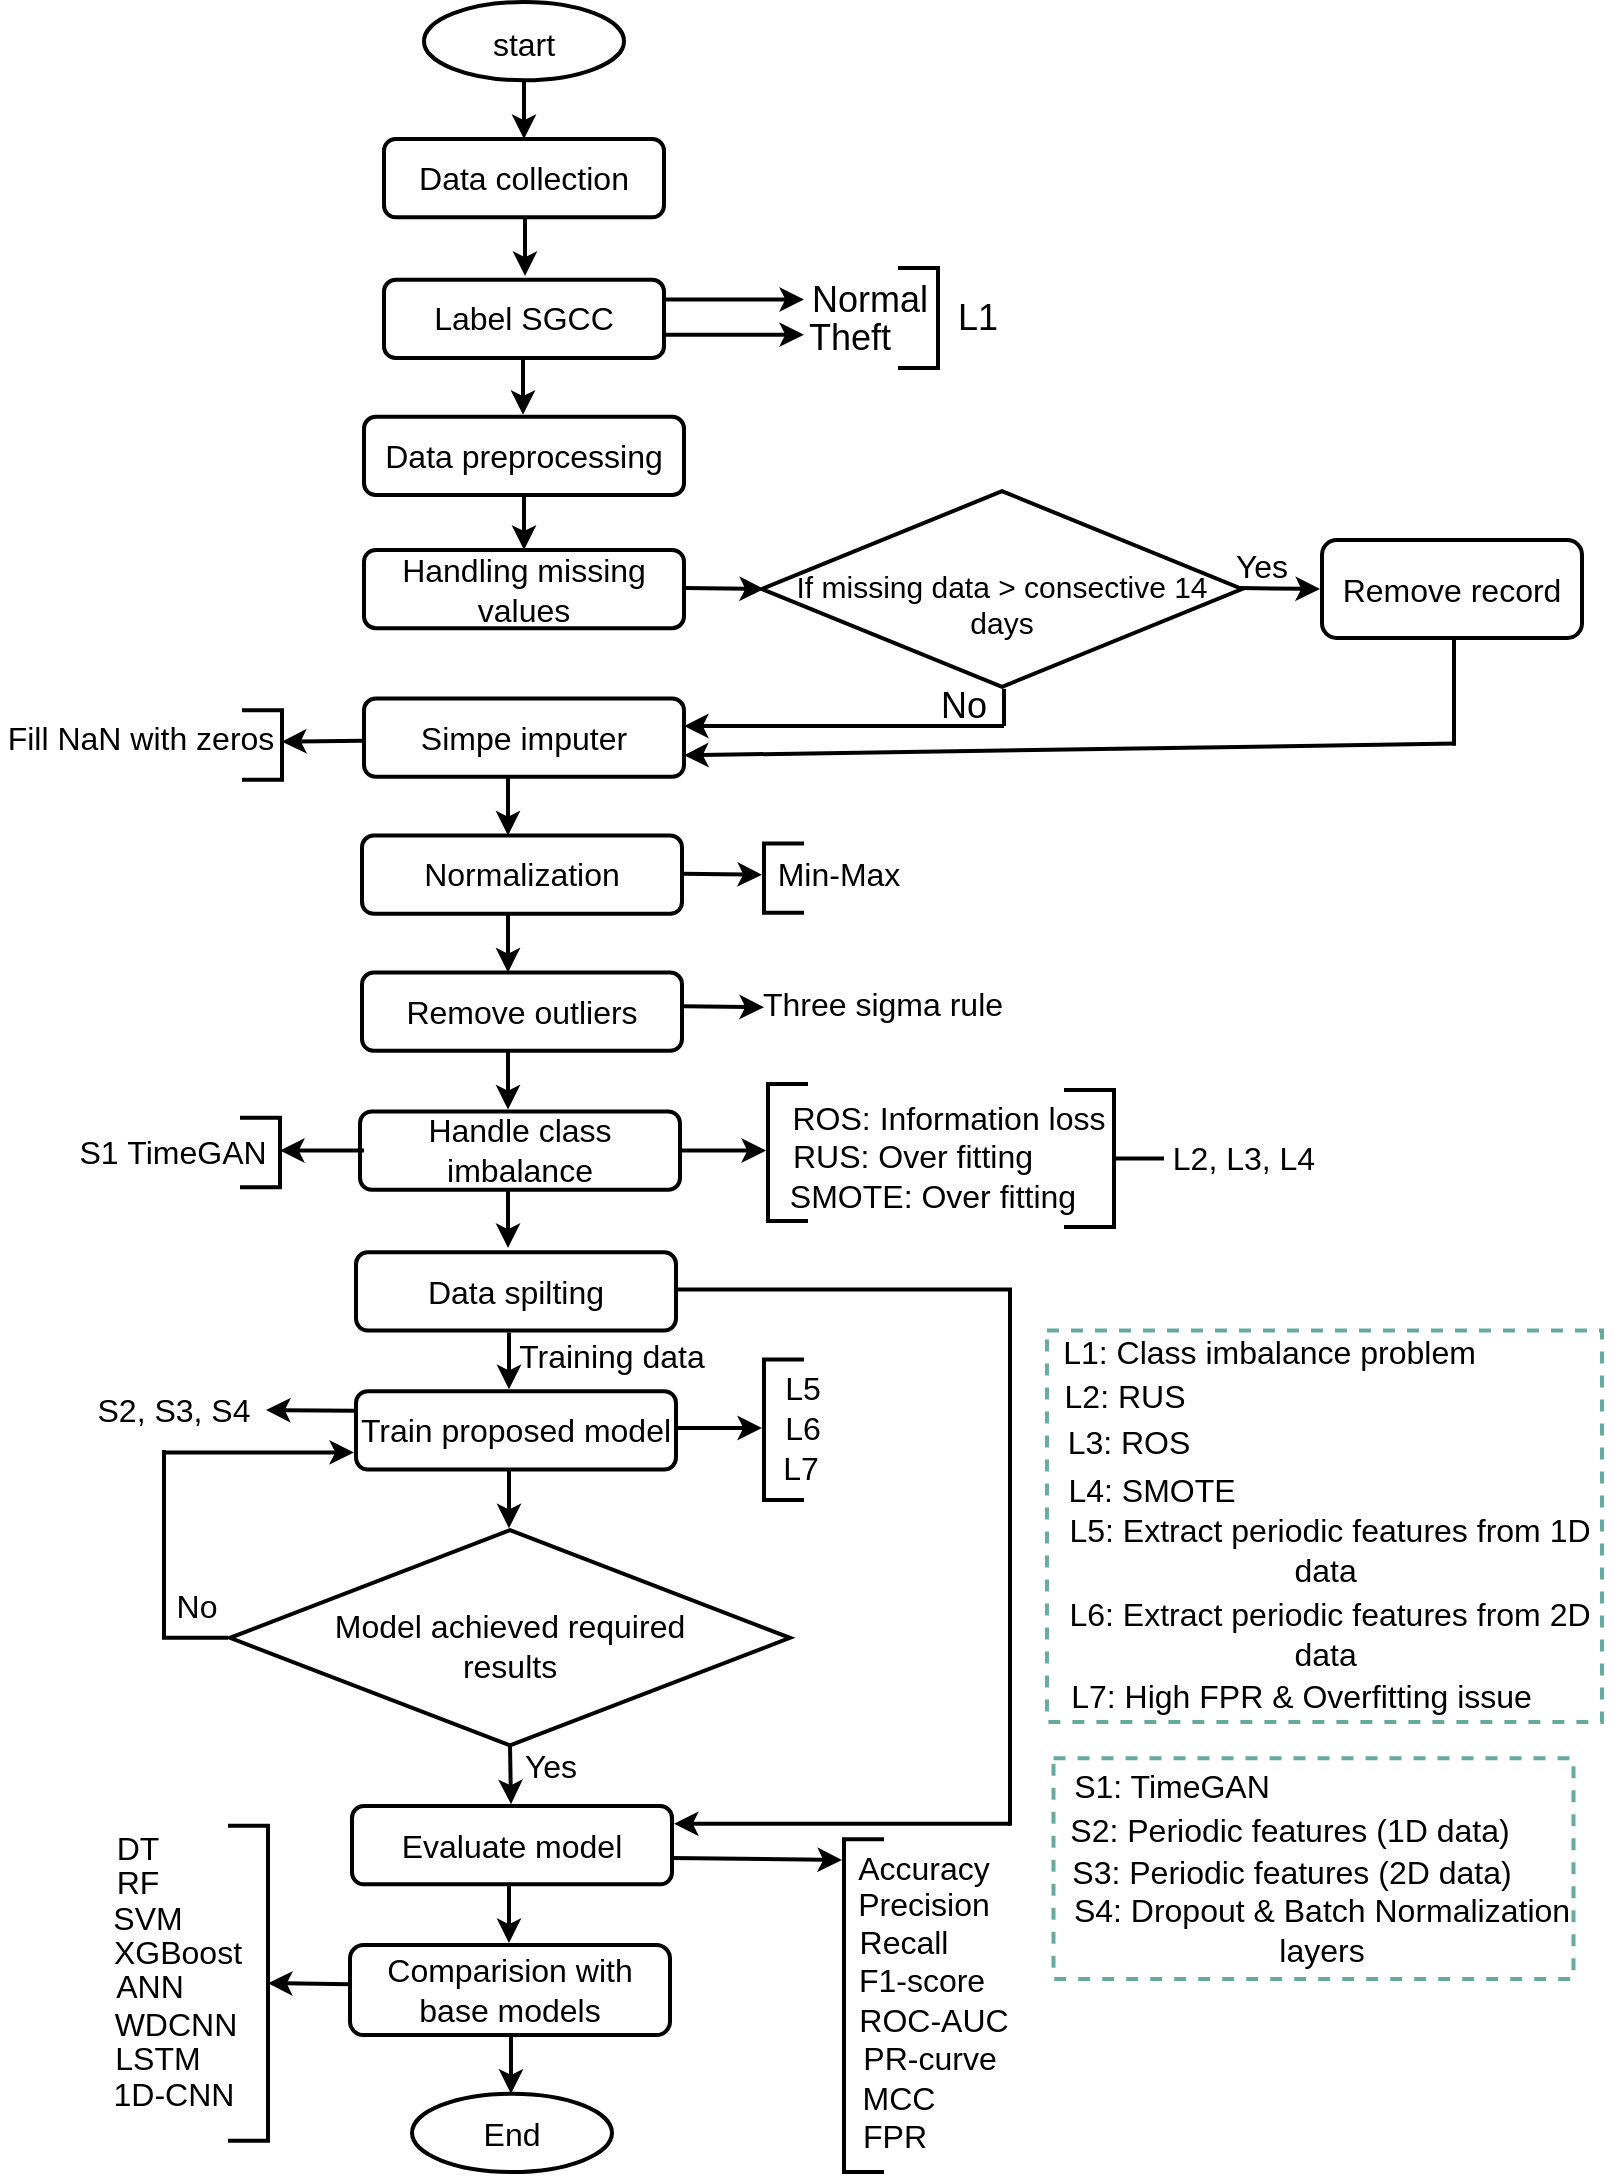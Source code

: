 <mxfile version="14.4.9" type="github">
  <diagram id="rlney8qnDPTpGGBJszyf" name="Page-1">
    <mxGraphModel dx="1718" dy="1582" grid="1" gridSize="10" guides="1" tooltips="1" connect="1" arrows="1" fold="1" page="1" pageScale="1" pageWidth="850" pageHeight="1100" math="0" shadow="0">
      <root>
        <mxCell id="0" />
        <mxCell id="1" parent="0" />
        <mxCell id="BNO793dq0efcTPLe7xES-25" value="&lt;font style=&quot;font-size: 16px&quot;&gt;Remove record&lt;/font&gt;" style="rounded=1;whiteSpace=wrap;html=1;strokeWidth=2;" parent="1" vertex="1">
          <mxGeometry x="-149" y="-825.951" width="130" height="48.918" as="geometry" />
        </mxCell>
        <mxCell id="BNO793dq0efcTPLe7xES-28" value="" style="endArrow=none;html=1;strokeWidth=2;" parent="1" edge="1">
          <mxGeometry x="-810" y="-1095" width="50" height="50" as="geometry">
            <mxPoint x="-83" y="-723.224" as="sourcePoint" />
            <mxPoint x="-83" y="-777.033" as="targetPoint" />
          </mxGeometry>
        </mxCell>
        <mxCell id="BNO793dq0efcTPLe7xES-29" value="" style="endArrow=none;html=1;strokeWidth=2;exitX=1;exitY=0.775;exitDx=0;exitDy=0;startArrow=classic;startFill=1;exitPerimeter=0;" parent="1" edge="1">
          <mxGeometry x="-810" y="-1095" width="50" height="50" as="geometry">
            <mxPoint x="-468" y="-718.332" as="sourcePoint" />
            <mxPoint x="-82" y="-724.202" as="targetPoint" />
          </mxGeometry>
        </mxCell>
        <mxCell id="BNO793dq0efcTPLe7xES-134" value="" style="group" parent="1" vertex="1" connectable="0">
          <mxGeometry x="-810" y="-1095" width="810" height="1085" as="geometry" />
        </mxCell>
        <mxCell id="BNO793dq0efcTPLe7xES-1" value="&lt;font style=&quot;font-size: 16px&quot;&gt;start&lt;/font&gt;" style="ellipse;whiteSpace=wrap;html=1;fontSize=22;strokeWidth=2;" parent="BNO793dq0efcTPLe7xES-134" vertex="1">
          <mxGeometry x="212" width="100" height="39.134" as="geometry" />
        </mxCell>
        <mxCell id="BNO793dq0efcTPLe7xES-2" value="&lt;font style=&quot;font-size: 16px&quot;&gt;Data collection&lt;/font&gt;" style="rounded=1;whiteSpace=wrap;html=1;strokeWidth=2;" parent="BNO793dq0efcTPLe7xES-134" vertex="1">
          <mxGeometry x="192" y="68.485" width="140" height="39.134" as="geometry" />
        </mxCell>
        <mxCell id="BNO793dq0efcTPLe7xES-4" value="&lt;font style=&quot;font-size: 16px&quot;&gt;Label SGCC&lt;/font&gt;" style="rounded=1;whiteSpace=wrap;html=1;strokeWidth=2;" parent="BNO793dq0efcTPLe7xES-134" vertex="1">
          <mxGeometry x="192" y="138.927" width="140" height="39.134" as="geometry" />
        </mxCell>
        <mxCell id="BNO793dq0efcTPLe7xES-8" value="" style="endArrow=classic;html=1;exitX=0.5;exitY=1;exitDx=0;exitDy=0;strokeWidth=2;" parent="BNO793dq0efcTPLe7xES-134" source="BNO793dq0efcTPLe7xES-1" target="BNO793dq0efcTPLe7xES-2" edge="1">
          <mxGeometry width="50" height="50" relative="1" as="geometry">
            <mxPoint x="232" y="166.321" as="sourcePoint" />
            <mxPoint x="282" y="117.403" as="targetPoint" />
          </mxGeometry>
        </mxCell>
        <mxCell id="BNO793dq0efcTPLe7xES-9" value="" style="endArrow=classic;html=1;exitX=0.5;exitY=1;exitDx=0;exitDy=0;strokeWidth=2;" parent="BNO793dq0efcTPLe7xES-134" edge="1">
          <mxGeometry width="50" height="50" relative="1" as="geometry">
            <mxPoint x="262.5" y="107.619" as="sourcePoint" />
            <mxPoint x="262.5" y="136.97" as="targetPoint" />
          </mxGeometry>
        </mxCell>
        <mxCell id="BNO793dq0efcTPLe7xES-10" value="&lt;font style=&quot;font-size: 16px&quot;&gt;Data preprocessing&lt;/font&gt;" style="rounded=1;whiteSpace=wrap;html=1;strokeWidth=2;" parent="BNO793dq0efcTPLe7xES-134" vertex="1">
          <mxGeometry x="182" y="207.412" width="160" height="39.134" as="geometry" />
        </mxCell>
        <mxCell id="BNO793dq0efcTPLe7xES-11" value="" style="endArrow=classic;html=1;exitX=0.5;exitY=1;exitDx=0;exitDy=0;strokeWidth=2;" parent="BNO793dq0efcTPLe7xES-134" edge="1">
          <mxGeometry width="50" height="50" relative="1" as="geometry">
            <mxPoint x="261.5" y="177.083" as="sourcePoint" />
            <mxPoint x="261.5" y="206.434" as="targetPoint" />
          </mxGeometry>
        </mxCell>
        <mxCell id="BNO793dq0efcTPLe7xES-12" value="&lt;font style=&quot;font-size: 16px&quot;&gt;Handling missing values&lt;/font&gt;" style="rounded=1;whiteSpace=wrap;html=1;strokeWidth=2;" parent="BNO793dq0efcTPLe7xES-134" vertex="1">
          <mxGeometry x="182" y="273.94" width="160" height="39.134" as="geometry" />
        </mxCell>
        <mxCell id="BNO793dq0efcTPLe7xES-13" value="" style="html=1;labelBackgroundColor=#ffffff;endArrow=classic;endFill=1;endSize=6;jettySize=auto;orthogonalLoop=1;strokeWidth=2;fontSize=14;exitX=1;exitY=0.25;exitDx=0;exitDy=0;" parent="BNO793dq0efcTPLe7xES-134" source="BNO793dq0efcTPLe7xES-4" edge="1">
          <mxGeometry width="60" height="60" relative="1" as="geometry">
            <mxPoint x="222" y="156.537" as="sourcePoint" />
            <mxPoint x="402" y="148.711" as="targetPoint" />
          </mxGeometry>
        </mxCell>
        <mxCell id="BNO793dq0efcTPLe7xES-14" value="" style="html=1;labelBackgroundColor=#ffffff;endArrow=classic;endFill=1;endSize=6;jettySize=auto;orthogonalLoop=1;strokeWidth=2;fontSize=14;exitX=1;exitY=0.25;exitDx=0;exitDy=0;" parent="BNO793dq0efcTPLe7xES-134" edge="1">
          <mxGeometry width="60" height="60" relative="1" as="geometry">
            <mxPoint x="332" y="166.321" as="sourcePoint" />
            <mxPoint x="402" y="166.321" as="targetPoint" />
          </mxGeometry>
        </mxCell>
        <mxCell id="BNO793dq0efcTPLe7xES-15" value="&lt;font style=&quot;font-size: 18px&quot;&gt;Normal&lt;/font&gt;" style="text;html=1;strokeColor=none;fillColor=none;align=center;verticalAlign=middle;whiteSpace=wrap;rounded=0;" parent="BNO793dq0efcTPLe7xES-134" vertex="1">
          <mxGeometry x="415" y="138.927" width="40" height="19.567" as="geometry" />
        </mxCell>
        <mxCell id="BNO793dq0efcTPLe7xES-16" value="&lt;span style=&quot;font-size: 18px&quot;&gt;Theft&lt;/span&gt;" style="text;html=1;strokeColor=none;fillColor=none;align=center;verticalAlign=middle;whiteSpace=wrap;rounded=0;" parent="BNO793dq0efcTPLe7xES-134" vertex="1">
          <mxGeometry x="405" y="158.494" width="40" height="19.567" as="geometry" />
        </mxCell>
        <mxCell id="BNO793dq0efcTPLe7xES-17" value="" style="strokeWidth=2;html=1;shape=mxgraph.flowchart.annotation_1;align=left;pointerEvents=1;rotation=-180;" parent="BNO793dq0efcTPLe7xES-134" vertex="1">
          <mxGeometry x="449" y="133.057" width="20" height="49.896" as="geometry" />
        </mxCell>
        <mxCell id="BNO793dq0efcTPLe7xES-18" value="&lt;span style=&quot;font-size: 18px&quot;&gt;L1&lt;/span&gt;" style="text;html=1;strokeColor=none;fillColor=none;align=center;verticalAlign=middle;whiteSpace=wrap;rounded=0;" parent="BNO793dq0efcTPLe7xES-134" vertex="1">
          <mxGeometry x="469" y="147.732" width="40" height="19.567" as="geometry" />
        </mxCell>
        <mxCell id="BNO793dq0efcTPLe7xES-19" value="" style="html=1;labelBackgroundColor=#ffffff;endArrow=classic;endFill=1;endSize=6;jettySize=auto;orthogonalLoop=1;strokeWidth=2;fontSize=14;exitX=1;exitY=0.25;exitDx=0;exitDy=0;" parent="BNO793dq0efcTPLe7xES-134" edge="1">
          <mxGeometry width="60" height="60" relative="1" as="geometry">
            <mxPoint x="342" y="293.018" as="sourcePoint" />
            <mxPoint x="382" y="293.508" as="targetPoint" />
          </mxGeometry>
        </mxCell>
        <mxCell id="BNO793dq0efcTPLe7xES-23" value="" style="html=1;labelBackgroundColor=#ffffff;endArrow=classic;endFill=1;endSize=6;jettySize=auto;orthogonalLoop=1;strokeWidth=2;fontSize=14;exitX=1;exitY=0.25;exitDx=0;exitDy=0;" parent="BNO793dq0efcTPLe7xES-134" edge="1">
          <mxGeometry width="60" height="60" relative="1" as="geometry">
            <mxPoint x="620" y="293.018" as="sourcePoint" />
            <mxPoint x="660" y="293.508" as="targetPoint" />
          </mxGeometry>
        </mxCell>
        <mxCell id="BNO793dq0efcTPLe7xES-24" value="&lt;span style=&quot;font-size: 16px&quot;&gt;Simpe imputer&lt;/span&gt;" style="rounded=1;whiteSpace=wrap;html=1;strokeWidth=2;" parent="BNO793dq0efcTPLe7xES-134" vertex="1">
          <mxGeometry x="182" y="348.296" width="160" height="39.134" as="geometry" />
        </mxCell>
        <mxCell id="BNO793dq0efcTPLe7xES-20" value="" style="rhombus;whiteSpace=wrap;html=1;strokeWidth=2;" parent="BNO793dq0efcTPLe7xES-134" vertex="1">
          <mxGeometry x="381" y="244.59" width="240" height="97.836" as="geometry" />
        </mxCell>
        <mxCell id="BNO793dq0efcTPLe7xES-21" value="&lt;font style=&quot;font-size: 15px&quot;&gt;If missing data &amp;gt; consective 14&lt;br&gt;days&lt;/font&gt;" style="text;html=1;strokeColor=none;fillColor=none;align=center;verticalAlign=middle;whiteSpace=wrap;rounded=0;" parent="BNO793dq0efcTPLe7xES-134" vertex="1">
          <mxGeometry x="386" y="291.551" width="230" height="19.567" as="geometry" />
        </mxCell>
        <mxCell id="BNO793dq0efcTPLe7xES-30" value="&lt;font style=&quot;font-size: 16px&quot;&gt;Yes&lt;/font&gt;" style="text;html=1;strokeColor=none;fillColor=none;align=center;verticalAlign=middle;whiteSpace=wrap;rounded=0;" parent="BNO793dq0efcTPLe7xES-134" vertex="1">
          <mxGeometry x="611" y="271.984" width="40" height="19.567" as="geometry" />
        </mxCell>
        <mxCell id="BNO793dq0efcTPLe7xES-31" value="" style="endArrow=none;html=1;strokeWidth=2;exitX=1;exitY=0.775;exitDx=0;exitDy=0;startArrow=classic;startFill=1;exitPerimeter=0;" parent="BNO793dq0efcTPLe7xES-134" edge="1">
          <mxGeometry width="50" height="50" relative="1" as="geometry">
            <mxPoint x="342" y="361.993" as="sourcePoint" />
            <mxPoint x="502" y="361.993" as="targetPoint" />
          </mxGeometry>
        </mxCell>
        <mxCell id="BNO793dq0efcTPLe7xES-33" value="" style="endArrow=none;html=1;strokeWidth=2;" parent="BNO793dq0efcTPLe7xES-134" edge="1">
          <mxGeometry width="50" height="50" relative="1" as="geometry">
            <mxPoint x="502" y="361.993" as="sourcePoint" />
            <mxPoint x="502" y="343.404" as="targetPoint" />
          </mxGeometry>
        </mxCell>
        <mxCell id="BNO793dq0efcTPLe7xES-34" value="&lt;span style=&quot;font-size: 18px&quot;&gt;No&lt;/span&gt;" style="text;html=1;strokeColor=none;fillColor=none;align=center;verticalAlign=middle;whiteSpace=wrap;rounded=0;" parent="BNO793dq0efcTPLe7xES-134" vertex="1">
          <mxGeometry x="462" y="342.426" width="40" height="19.567" as="geometry" />
        </mxCell>
        <mxCell id="BNO793dq0efcTPLe7xES-36" value="&lt;span style=&quot;font-size: 16px&quot;&gt;Normalization&lt;/span&gt;" style="rounded=1;whiteSpace=wrap;html=1;strokeWidth=2;" parent="BNO793dq0efcTPLe7xES-134" vertex="1">
          <mxGeometry x="181" y="416.781" width="160" height="39.134" as="geometry" />
        </mxCell>
        <mxCell id="BNO793dq0efcTPLe7xES-37" value="" style="html=1;labelBackgroundColor=#ffffff;endArrow=classic;endFill=1;endSize=6;jettySize=auto;orthogonalLoop=1;strokeWidth=2;fontSize=14;exitX=1;exitY=0.25;exitDx=0;exitDy=0;" parent="BNO793dq0efcTPLe7xES-134" edge="1">
          <mxGeometry width="60" height="60" relative="1" as="geometry">
            <mxPoint x="341" y="435.859" as="sourcePoint" />
            <mxPoint x="381" y="436.348" as="targetPoint" />
          </mxGeometry>
        </mxCell>
        <mxCell id="BNO793dq0efcTPLe7xES-38" value="" style="strokeWidth=2;html=1;shape=mxgraph.flowchart.annotation_1;align=left;pointerEvents=1;rotation=0;" parent="BNO793dq0efcTPLe7xES-134" vertex="1">
          <mxGeometry x="382" y="420.694" width="20" height="34.732" as="geometry" />
        </mxCell>
        <mxCell id="BNO793dq0efcTPLe7xES-39" value="&lt;font style=&quot;font-size: 16px&quot;&gt;Min-Max&lt;/font&gt;" style="text;html=1;strokeColor=none;fillColor=none;align=center;verticalAlign=middle;whiteSpace=wrap;rounded=0;" parent="BNO793dq0efcTPLe7xES-134" vertex="1">
          <mxGeometry x="382" y="426.564" width="75" height="19.567" as="geometry" />
        </mxCell>
        <mxCell id="BNO793dq0efcTPLe7xES-44" value="&lt;span style=&quot;font-size: 16px&quot;&gt;Remove outliers&lt;/span&gt;" style="rounded=1;whiteSpace=wrap;html=1;strokeWidth=2;" parent="BNO793dq0efcTPLe7xES-134" vertex="1">
          <mxGeometry x="181" y="485.266" width="160" height="39.134" as="geometry" />
        </mxCell>
        <mxCell id="BNO793dq0efcTPLe7xES-45" value="" style="endArrow=classic;html=1;exitX=0.5;exitY=1;exitDx=0;exitDy=0;strokeWidth=2;" parent="BNO793dq0efcTPLe7xES-134" edge="1">
          <mxGeometry width="50" height="50" relative="1" as="geometry">
            <mxPoint x="254" y="455.915" as="sourcePoint" />
            <mxPoint x="254" y="485.266" as="targetPoint" />
          </mxGeometry>
        </mxCell>
        <mxCell id="BNO793dq0efcTPLe7xES-46" value="" style="endArrow=classic;html=1;exitX=0.5;exitY=1;exitDx=0;exitDy=0;strokeWidth=2;" parent="BNO793dq0efcTPLe7xES-134" edge="1">
          <mxGeometry width="50" height="50" relative="1" as="geometry">
            <mxPoint x="254" y="387.43" as="sourcePoint" />
            <mxPoint x="254" y="416.781" as="targetPoint" />
          </mxGeometry>
        </mxCell>
        <mxCell id="BNO793dq0efcTPLe7xES-48" value="&lt;span style=&quot;font-size: 16px&quot;&gt;Three sigma rule&lt;/span&gt;" style="text;html=1;strokeColor=none;fillColor=none;align=center;verticalAlign=middle;whiteSpace=wrap;rounded=0;" parent="BNO793dq0efcTPLe7xES-134" vertex="1">
          <mxGeometry x="376" y="491.136" width="131" height="19.567" as="geometry" />
        </mxCell>
        <mxCell id="BNO793dq0efcTPLe7xES-49" value="" style="html=1;labelBackgroundColor=#ffffff;endArrow=classic;endFill=1;endSize=6;jettySize=auto;orthogonalLoop=1;strokeWidth=2;fontSize=14;exitX=1;exitY=0.25;exitDx=0;exitDy=0;" parent="BNO793dq0efcTPLe7xES-134" edge="1">
          <mxGeometry width="60" height="60" relative="1" as="geometry">
            <mxPoint x="342" y="502.143" as="sourcePoint" />
            <mxPoint x="382" y="502.632" as="targetPoint" />
          </mxGeometry>
        </mxCell>
        <mxCell id="BNO793dq0efcTPLe7xES-50" value="&lt;span style=&quot;font-size: 16px&quot;&gt;Handle class imbalance&lt;/span&gt;" style="rounded=1;whiteSpace=wrap;html=1;strokeWidth=2;" parent="BNO793dq0efcTPLe7xES-134" vertex="1">
          <mxGeometry x="180" y="554.729" width="160" height="39.134" as="geometry" />
        </mxCell>
        <mxCell id="BNO793dq0efcTPLe7xES-51" value="" style="endArrow=classic;html=1;exitX=0.5;exitY=1;exitDx=0;exitDy=0;strokeWidth=2;" parent="BNO793dq0efcTPLe7xES-134" edge="1">
          <mxGeometry width="50" height="50" relative="1" as="geometry">
            <mxPoint x="254" y="524.4" as="sourcePoint" />
            <mxPoint x="254" y="553.751" as="targetPoint" />
          </mxGeometry>
        </mxCell>
        <mxCell id="BNO793dq0efcTPLe7xES-52" value="" style="strokeWidth=2;html=1;shape=mxgraph.flowchart.annotation_1;align=left;pointerEvents=1;rotation=0;" parent="BNO793dq0efcTPLe7xES-134" vertex="1">
          <mxGeometry x="384" y="541.032" width="20" height="68.485" as="geometry" />
        </mxCell>
        <mxCell id="BNO793dq0efcTPLe7xES-53" value="" style="html=1;labelBackgroundColor=#ffffff;endArrow=classic;endFill=1;endSize=6;jettySize=auto;orthogonalLoop=1;strokeWidth=2;fontSize=14;" parent="BNO793dq0efcTPLe7xES-134" edge="1">
          <mxGeometry width="60" height="60" relative="1" as="geometry">
            <mxPoint x="341" y="574.297" as="sourcePoint" />
            <mxPoint x="383" y="574.297" as="targetPoint" />
          </mxGeometry>
        </mxCell>
        <mxCell id="BNO793dq0efcTPLe7xES-54" value="&lt;span style=&quot;font-size: 16px&quot;&gt;ROS: Information loss&lt;/span&gt;" style="text;html=1;strokeColor=none;fillColor=none;align=center;verticalAlign=middle;whiteSpace=wrap;rounded=0;" parent="BNO793dq0efcTPLe7xES-134" vertex="1">
          <mxGeometry x="389.5" y="547.881" width="168.5" height="19.567" as="geometry" />
        </mxCell>
        <mxCell id="BNO793dq0efcTPLe7xES-55" value="&lt;span style=&quot;font-size: 16px&quot;&gt;RUS: Over fitting&lt;/span&gt;" style="text;html=1;strokeColor=none;fillColor=none;align=center;verticalAlign=middle;whiteSpace=wrap;rounded=0;" parent="BNO793dq0efcTPLe7xES-134" vertex="1">
          <mxGeometry x="372" y="567.448" width="168.5" height="19.567" as="geometry" />
        </mxCell>
        <mxCell id="BNO793dq0efcTPLe7xES-56" value="&lt;span style=&quot;font-size: 16px&quot;&gt;SMOTE: Over fitting&lt;/span&gt;" style="text;html=1;strokeColor=none;fillColor=none;align=center;verticalAlign=middle;whiteSpace=wrap;rounded=0;" parent="BNO793dq0efcTPLe7xES-134" vertex="1">
          <mxGeometry x="382" y="587.015" width="168.5" height="19.567" as="geometry" />
        </mxCell>
        <mxCell id="BNO793dq0efcTPLe7xES-57" value="" style="html=1;labelBackgroundColor=#ffffff;endArrow=classic;endFill=1;endSize=6;jettySize=auto;orthogonalLoop=1;strokeWidth=2;fontSize=14;" parent="BNO793dq0efcTPLe7xES-134" edge="1">
          <mxGeometry width="60" height="60" relative="1" as="geometry">
            <mxPoint x="182" y="574.297" as="sourcePoint" />
            <mxPoint x="140" y="574.297" as="targetPoint" />
          </mxGeometry>
        </mxCell>
        <mxCell id="BNO793dq0efcTPLe7xES-59" value="" style="strokeWidth=2;html=1;shape=mxgraph.flowchart.annotation_2;align=left;labelPosition=right;pointerEvents=1;fontSize=16;rotation=-180;" parent="BNO793dq0efcTPLe7xES-134" vertex="1">
          <mxGeometry x="532" y="543.968" width="50" height="68.485" as="geometry" />
        </mxCell>
        <mxCell id="BNO793dq0efcTPLe7xES-60" value="L2, L3, L4" style="text;html=1;strokeColor=none;fillColor=none;align=center;verticalAlign=middle;whiteSpace=wrap;rounded=0;fontSize=16;" parent="BNO793dq0efcTPLe7xES-134" vertex="1">
          <mxGeometry x="582" y="568.427" width="80" height="19.567" as="geometry" />
        </mxCell>
        <mxCell id="BNO793dq0efcTPLe7xES-61" value="" style="strokeWidth=2;html=1;shape=mxgraph.flowchart.annotation_1;align=left;pointerEvents=1;rotation=-180;" parent="BNO793dq0efcTPLe7xES-134" vertex="1">
          <mxGeometry x="120" y="557.909" width="20" height="34.732" as="geometry" />
        </mxCell>
        <mxCell id="BNO793dq0efcTPLe7xES-63" value="&lt;span style=&quot;font-size: 16px&quot;&gt;TimeGAN&lt;/span&gt;" style="text;html=1;strokeColor=none;fillColor=none;align=center;verticalAlign=middle;whiteSpace=wrap;rounded=0;" parent="BNO793dq0efcTPLe7xES-134" vertex="1">
          <mxGeometry x="49" y="565.491" width="99" height="19.567" as="geometry" />
        </mxCell>
        <mxCell id="BNO793dq0efcTPLe7xES-65" value="&lt;span style=&quot;font-size: 16px&quot;&gt;Data spilting&lt;/span&gt;" style="rounded=1;whiteSpace=wrap;html=1;strokeWidth=2;" parent="BNO793dq0efcTPLe7xES-134" vertex="1">
          <mxGeometry x="178" y="625.171" width="160" height="39.134" as="geometry" />
        </mxCell>
        <mxCell id="BNO793dq0efcTPLe7xES-66" value="" style="endArrow=classic;html=1;exitX=0.5;exitY=1;exitDx=0;exitDy=0;strokeWidth=2;" parent="BNO793dq0efcTPLe7xES-134" edge="1">
          <mxGeometry width="50" height="50" relative="1" as="geometry">
            <mxPoint x="254" y="593.619" as="sourcePoint" />
            <mxPoint x="254" y="622.97" as="targetPoint" />
          </mxGeometry>
        </mxCell>
        <mxCell id="BNO793dq0efcTPLe7xES-67" value="&lt;span style=&quot;font-size: 16px&quot;&gt;Train proposed model&lt;/span&gt;" style="rounded=1;whiteSpace=wrap;html=1;strokeWidth=2;" parent="BNO793dq0efcTPLe7xES-134" vertex="1">
          <mxGeometry x="178" y="694.635" width="160" height="39.134" as="geometry" />
        </mxCell>
        <mxCell id="BNO793dq0efcTPLe7xES-69" value="" style="endArrow=classic;html=1;exitX=0.5;exitY=1;exitDx=0;exitDy=0;strokeWidth=2;" parent="BNO793dq0efcTPLe7xES-134" edge="1">
          <mxGeometry width="50" height="50" relative="1" as="geometry">
            <mxPoint x="254.5" y="665.284" as="sourcePoint" />
            <mxPoint x="254.5" y="693.656" as="targetPoint" />
          </mxGeometry>
        </mxCell>
        <mxCell id="BNO793dq0efcTPLe7xES-70" value="" style="strokeWidth=2;html=1;shape=mxgraph.flowchart.annotation_1;align=left;pointerEvents=1;rotation=0;" parent="BNO793dq0efcTPLe7xES-134" vertex="1">
          <mxGeometry x="382" y="678.74" width="20" height="70.26" as="geometry" />
        </mxCell>
        <mxCell id="BNO793dq0efcTPLe7xES-71" value="" style="html=1;labelBackgroundColor=#ffffff;endArrow=classic;endFill=1;endSize=6;jettySize=auto;orthogonalLoop=1;strokeWidth=2;fontSize=14;" parent="BNO793dq0efcTPLe7xES-134" edge="1">
          <mxGeometry width="60" height="60" relative="1" as="geometry">
            <mxPoint x="339" y="712.979" as="sourcePoint" />
            <mxPoint x="381" y="712.979" as="targetPoint" />
          </mxGeometry>
        </mxCell>
        <mxCell id="BNO793dq0efcTPLe7xES-72" value="&lt;span style=&quot;font-size: 16px&quot;&gt;L5&lt;/span&gt;" style="text;html=1;strokeColor=none;fillColor=none;align=center;verticalAlign=middle;whiteSpace=wrap;rounded=0;" parent="BNO793dq0efcTPLe7xES-134" vertex="1">
          <mxGeometry x="388" y="683.635" width="27" height="19.567" as="geometry" />
        </mxCell>
        <mxCell id="BNO793dq0efcTPLe7xES-73" value="&lt;span style=&quot;font-size: 16px&quot;&gt;L6&lt;/span&gt;" style="text;html=1;strokeColor=none;fillColor=none;align=center;verticalAlign=middle;whiteSpace=wrap;rounded=0;" parent="BNO793dq0efcTPLe7xES-134" vertex="1">
          <mxGeometry x="388" y="703.202" width="27" height="19.567" as="geometry" />
        </mxCell>
        <mxCell id="BNO793dq0efcTPLe7xES-77" value="" style="endArrow=classic;html=1;exitX=0.5;exitY=1;exitDx=0;exitDy=0;strokeWidth=2;" parent="BNO793dq0efcTPLe7xES-134" edge="1">
          <mxGeometry width="50" height="50" relative="1" as="geometry">
            <mxPoint x="254.5" y="733.769" as="sourcePoint" />
            <mxPoint x="254.5" y="763.12" as="targetPoint" />
          </mxGeometry>
        </mxCell>
        <mxCell id="BNO793dq0efcTPLe7xES-79" value="" style="group" parent="BNO793dq0efcTPLe7xES-134" vertex="1" connectable="0">
          <mxGeometry x="115" y="764.098" width="280" height="107.619" as="geometry" />
        </mxCell>
        <mxCell id="BNO793dq0efcTPLe7xES-76" value="" style="rhombus;whiteSpace=wrap;html=1;strokeWidth=2;fontSize=16;" parent="BNO793dq0efcTPLe7xES-79" vertex="1">
          <mxGeometry width="280" height="107.619" as="geometry" />
        </mxCell>
        <mxCell id="BNO793dq0efcTPLe7xES-78" value="&lt;span style=&quot;font-size: 16px&quot;&gt;Model achieved required results&lt;/span&gt;" style="text;html=1;strokeColor=none;fillColor=none;align=center;verticalAlign=middle;whiteSpace=wrap;rounded=0;" parent="BNO793dq0efcTPLe7xES-79" vertex="1">
          <mxGeometry x="40" y="47.94" width="200" height="19.567" as="geometry" />
        </mxCell>
        <mxCell id="BNO793dq0efcTPLe7xES-80" value="" style="endArrow=none;html=1;strokeWidth=2;fontSize=16;" parent="BNO793dq0efcTPLe7xES-134" edge="1">
          <mxGeometry width="50" height="50" relative="1" as="geometry">
            <mxPoint x="81" y="817.908" as="sourcePoint" />
            <mxPoint x="114" y="817.908" as="targetPoint" />
          </mxGeometry>
        </mxCell>
        <mxCell id="BNO793dq0efcTPLe7xES-81" value="" style="endArrow=none;html=1;strokeWidth=2;fontSize=16;" parent="BNO793dq0efcTPLe7xES-134" edge="1">
          <mxGeometry width="50" height="50" relative="1" as="geometry">
            <mxPoint x="82" y="724" as="sourcePoint" />
            <mxPoint x="82" y="817.419" as="targetPoint" />
          </mxGeometry>
        </mxCell>
        <mxCell id="BNO793dq0efcTPLe7xES-82" value="" style="endArrow=none;html=1;strokeWidth=2;fontSize=16;startArrow=classic;startFill=1;" parent="BNO793dq0efcTPLe7xES-134" edge="1">
          <mxGeometry width="50" height="50" relative="1" as="geometry">
            <mxPoint x="177" y="725.202" as="sourcePoint" />
            <mxPoint x="81" y="725.202" as="targetPoint" />
          </mxGeometry>
        </mxCell>
        <mxCell id="BNO793dq0efcTPLe7xES-83" value="&lt;span style=&quot;font-size: 16px&quot;&gt;No&lt;/span&gt;" style="text;html=1;strokeColor=none;fillColor=none;align=center;verticalAlign=middle;whiteSpace=wrap;rounded=0;" parent="BNO793dq0efcTPLe7xES-134" vertex="1">
          <mxGeometry x="85" y="792.471" width="27" height="19.567" as="geometry" />
        </mxCell>
        <mxCell id="BNO793dq0efcTPLe7xES-84" value="" style="endArrow=classic;html=1;exitX=0.5;exitY=1;exitDx=0;exitDy=0;strokeWidth=2;" parent="BNO793dq0efcTPLe7xES-134" edge="1">
          <mxGeometry width="50" height="50" relative="1" as="geometry">
            <mxPoint x="255" y="871.718" as="sourcePoint" />
            <mxPoint x="255.5" y="901.069" as="targetPoint" />
          </mxGeometry>
        </mxCell>
        <mxCell id="BNO793dq0efcTPLe7xES-85" value="&lt;span style=&quot;font-size: 16px&quot;&gt;Yes&lt;/span&gt;" style="text;html=1;strokeColor=none;fillColor=none;align=center;verticalAlign=middle;whiteSpace=wrap;rounded=0;" parent="BNO793dq0efcTPLe7xES-134" vertex="1">
          <mxGeometry x="262" y="871.718" width="27" height="19.567" as="geometry" />
        </mxCell>
        <mxCell id="BNO793dq0efcTPLe7xES-86" value="&lt;span style=&quot;font-size: 16px&quot;&gt;Evaluate model&lt;/span&gt;" style="rounded=1;whiteSpace=wrap;html=1;strokeWidth=2;" parent="BNO793dq0efcTPLe7xES-134" vertex="1">
          <mxGeometry x="176" y="902.047" width="160" height="39.134" as="geometry" />
        </mxCell>
        <mxCell id="BNO793dq0efcTPLe7xES-87" value="&lt;span style=&quot;font-size: 16px&quot;&gt;Training data&lt;/span&gt;" style="text;html=1;strokeColor=none;fillColor=none;align=center;verticalAlign=middle;whiteSpace=wrap;rounded=0;" parent="BNO793dq0efcTPLe7xES-134" vertex="1">
          <mxGeometry x="256" y="667.241" width="100" height="19.567" as="geometry" />
        </mxCell>
        <mxCell id="BNO793dq0efcTPLe7xES-88" value="" style="endArrow=none;html=1;strokeWidth=2;fontSize=16;" parent="BNO793dq0efcTPLe7xES-134" edge="1">
          <mxGeometry width="50" height="50" relative="1" as="geometry">
            <mxPoint x="337" y="643.76" as="sourcePoint" />
            <mxPoint x="506" y="643.76" as="targetPoint" />
          </mxGeometry>
        </mxCell>
        <mxCell id="BNO793dq0efcTPLe7xES-89" value="" style="endArrow=none;html=1;strokeWidth=2;fontSize=16;" parent="BNO793dq0efcTPLe7xES-134" edge="1">
          <mxGeometry width="50" height="50" relative="1" as="geometry">
            <mxPoint x="505" y="911.83" as="sourcePoint" />
            <mxPoint x="505" y="643.76" as="targetPoint" />
          </mxGeometry>
        </mxCell>
        <mxCell id="BNO793dq0efcTPLe7xES-90" value="" style="endArrow=none;html=1;strokeWidth=2;fontSize=16;startArrow=classic;startFill=1;" parent="BNO793dq0efcTPLe7xES-134" edge="1">
          <mxGeometry width="50" height="50" relative="1" as="geometry">
            <mxPoint x="337" y="910.852" as="sourcePoint" />
            <mxPoint x="505" y="910.852" as="targetPoint" />
          </mxGeometry>
        </mxCell>
        <mxCell id="BNO793dq0efcTPLe7xES-91" value="" style="strokeWidth=2;html=1;shape=mxgraph.flowchart.annotation_1;align=left;pointerEvents=1;rotation=0;" parent="BNO793dq0efcTPLe7xES-134" vertex="1">
          <mxGeometry x="422" y="918.679" width="20" height="166.321" as="geometry" />
        </mxCell>
        <mxCell id="BNO793dq0efcTPLe7xES-101" value="" style="strokeWidth=2;html=1;shape=mxgraph.flowchart.annotation_1;align=left;pointerEvents=1;rotation=-180;" parent="BNO793dq0efcTPLe7xES-134" vertex="1">
          <mxGeometry x="114" y="911.83" width="20" height="157.516" as="geometry" />
        </mxCell>
        <mxCell id="BNO793dq0efcTPLe7xES-102" value="&lt;span style=&quot;font-size: 16px&quot;&gt;DT&lt;/span&gt;" style="text;html=1;strokeColor=none;fillColor=none;align=center;verticalAlign=middle;whiteSpace=wrap;rounded=0;" parent="BNO793dq0efcTPLe7xES-134" vertex="1">
          <mxGeometry x="21.5" y="913.787" width="93.5" height="17.61" as="geometry" />
        </mxCell>
        <mxCell id="BNO793dq0efcTPLe7xES-103" value="&lt;span style=&quot;font-size: 16px&quot;&gt;Comparision with base models&lt;/span&gt;" style="rounded=1;whiteSpace=wrap;html=1;strokeWidth=2;" parent="BNO793dq0efcTPLe7xES-134" vertex="1">
          <mxGeometry x="175" y="971.51" width="160" height="45.005" as="geometry" />
        </mxCell>
        <mxCell id="BNO793dq0efcTPLe7xES-107" value="" style="endArrow=classic;html=1;exitX=0.5;exitY=1;exitDx=0;exitDy=0;strokeWidth=2;" parent="BNO793dq0efcTPLe7xES-134" edge="1">
          <mxGeometry width="50" height="50" relative="1" as="geometry">
            <mxPoint x="254.5" y="941.181" as="sourcePoint" />
            <mxPoint x="254.5" y="970.532" as="targetPoint" />
          </mxGeometry>
        </mxCell>
        <mxCell id="BNO793dq0efcTPLe7xES-108" value="&lt;span style=&quot;font-size: 16px&quot;&gt;RF&lt;/span&gt;" style="text;html=1;strokeColor=none;fillColor=none;align=center;verticalAlign=middle;whiteSpace=wrap;rounded=0;" parent="BNO793dq0efcTPLe7xES-134" vertex="1">
          <mxGeometry x="21.5" y="931.398" width="93.5" height="17.61" as="geometry" />
        </mxCell>
        <mxCell id="BNO793dq0efcTPLe7xES-113" value="&lt;span style=&quot;font-size: 16px&quot;&gt;ANN&lt;/span&gt;" style="text;html=1;strokeColor=none;fillColor=none;align=center;verticalAlign=middle;whiteSpace=wrap;rounded=0;" parent="BNO793dq0efcTPLe7xES-134" vertex="1">
          <mxGeometry x="27.5" y="983.251" width="93.5" height="17.61" as="geometry" />
        </mxCell>
        <mxCell id="BNO793dq0efcTPLe7xES-114" value="&lt;span style=&quot;font-size: 16px&quot;&gt;WDCNN&lt;/span&gt;" style="text;html=1;strokeColor=none;fillColor=none;align=center;verticalAlign=middle;whiteSpace=wrap;rounded=0;" parent="BNO793dq0efcTPLe7xES-134" vertex="1">
          <mxGeometry x="41" y="1001.839" width="93.5" height="17.61" as="geometry" />
        </mxCell>
        <mxCell id="BNO793dq0efcTPLe7xES-115" value="&lt;span style=&quot;font-size: 16px&quot;&gt;LSTM&lt;/span&gt;" style="text;html=1;strokeColor=none;fillColor=none;align=center;verticalAlign=middle;whiteSpace=wrap;rounded=0;" parent="BNO793dq0efcTPLe7xES-134" vertex="1">
          <mxGeometry x="31.75" y="1019.45" width="93.5" height="17.61" as="geometry" />
        </mxCell>
        <mxCell id="BNO793dq0efcTPLe7xES-116" value="&lt;span style=&quot;font-size: 16px&quot;&gt;1D-CNN&lt;/span&gt;" style="text;html=1;strokeColor=none;fillColor=none;align=center;verticalAlign=middle;whiteSpace=wrap;rounded=0;" parent="BNO793dq0efcTPLe7xES-134" vertex="1">
          <mxGeometry x="40" y="1037.06" width="93.5" height="17.61" as="geometry" />
        </mxCell>
        <mxCell id="BNO793dq0efcTPLe7xES-118" value="&lt;span style=&quot;font-size: 16px&quot;&gt;SVM&lt;/span&gt;" style="text;html=1;strokeColor=none;fillColor=none;align=center;verticalAlign=middle;whiteSpace=wrap;rounded=0;" parent="BNO793dq0efcTPLe7xES-134" vertex="1">
          <mxGeometry x="27" y="949.008" width="93.5" height="17.61" as="geometry" />
        </mxCell>
        <mxCell id="BNO793dq0efcTPLe7xES-119" value="&lt;span style=&quot;font-size: 16px&quot;&gt;XGBoost&lt;/span&gt;" style="text;html=1;strokeColor=none;fillColor=none;align=center;verticalAlign=middle;whiteSpace=wrap;rounded=0;" parent="BNO793dq0efcTPLe7xES-134" vertex="1">
          <mxGeometry x="42" y="966.619" width="93.5" height="17.61" as="geometry" />
        </mxCell>
        <mxCell id="BNO793dq0efcTPLe7xES-126" value="&lt;span style=&quot;font-size: 16px&quot;&gt;End&lt;/span&gt;" style="ellipse;whiteSpace=wrap;html=1;fontSize=22;strokeWidth=2;" parent="BNO793dq0efcTPLe7xES-134" vertex="1">
          <mxGeometry x="206" y="1045.866" width="100" height="39.134" as="geometry" />
        </mxCell>
        <mxCell id="BNO793dq0efcTPLe7xES-127" value="" style="endArrow=classic;html=1;exitX=0.5;exitY=1;exitDx=0;exitDy=0;strokeWidth=2;" parent="BNO793dq0efcTPLe7xES-134" edge="1">
          <mxGeometry width="50" height="50" relative="1" as="geometry">
            <mxPoint x="255.5" y="1016.515" as="sourcePoint" />
            <mxPoint x="255.5" y="1045.866" as="targetPoint" />
          </mxGeometry>
        </mxCell>
        <mxCell id="BNO793dq0efcTPLe7xES-92" value="&lt;span style=&quot;font-size: 16px&quot;&gt;Accuracy&lt;/span&gt;" style="text;html=1;strokeColor=none;fillColor=none;align=center;verticalAlign=middle;whiteSpace=wrap;rounded=0;" parent="BNO793dq0efcTPLe7xES-134" vertex="1">
          <mxGeometry x="414.5" y="924.549" width="93.5" height="17.61" as="geometry" />
        </mxCell>
        <mxCell id="BNO793dq0efcTPLe7xES-93" value="&lt;span style=&quot;font-size: 16px&quot;&gt;Precision&lt;/span&gt;" style="text;html=1;strokeColor=none;fillColor=none;align=center;verticalAlign=middle;whiteSpace=wrap;rounded=0;" parent="BNO793dq0efcTPLe7xES-134" vertex="1">
          <mxGeometry x="414.5" y="942.16" width="93.5" height="17.61" as="geometry" />
        </mxCell>
        <mxCell id="BNO793dq0efcTPLe7xES-94" value="&lt;span style=&quot;font-size: 16px&quot;&gt;Recall&lt;/span&gt;" style="text;html=1;strokeColor=none;fillColor=none;align=center;verticalAlign=middle;whiteSpace=wrap;rounded=0;" parent="BNO793dq0efcTPLe7xES-134" vertex="1">
          <mxGeometry x="409.5" y="959.77" width="83.5" height="19.567" as="geometry" />
        </mxCell>
        <mxCell id="BNO793dq0efcTPLe7xES-95" value="&lt;span style=&quot;font-size: 16px&quot;&gt;F1-score&lt;/span&gt;" style="text;html=1;strokeColor=none;fillColor=none;align=center;verticalAlign=middle;whiteSpace=wrap;rounded=0;" parent="BNO793dq0efcTPLe7xES-134" vertex="1">
          <mxGeometry x="414" y="979.337" width="93.5" height="19.567" as="geometry" />
        </mxCell>
        <mxCell id="BNO793dq0efcTPLe7xES-96" value="&lt;span style=&quot;font-size: 16px&quot;&gt;ROC-AUC&lt;/span&gt;" style="text;html=1;strokeColor=none;fillColor=none;align=center;verticalAlign=middle;whiteSpace=wrap;rounded=0;" parent="BNO793dq0efcTPLe7xES-134" vertex="1">
          <mxGeometry x="420" y="998.904" width="93.5" height="19.567" as="geometry" />
        </mxCell>
        <mxCell id="BNO793dq0efcTPLe7xES-97" value="&lt;span style=&quot;font-size: 16px&quot;&gt;PR-curve&lt;/span&gt;" style="text;html=1;strokeColor=none;fillColor=none;align=center;verticalAlign=middle;whiteSpace=wrap;rounded=0;" parent="BNO793dq0efcTPLe7xES-134" vertex="1">
          <mxGeometry x="418" y="1018.472" width="93.5" height="19.567" as="geometry" />
        </mxCell>
        <mxCell id="BNO793dq0efcTPLe7xES-98" value="&lt;span style=&quot;font-size: 16px&quot;&gt;MCC&lt;/span&gt;" style="text;html=1;strokeColor=none;fillColor=none;align=center;verticalAlign=middle;whiteSpace=wrap;rounded=0;" parent="BNO793dq0efcTPLe7xES-134" vertex="1">
          <mxGeometry x="414.75" y="1038.039" width="69.25" height="19.567" as="geometry" />
        </mxCell>
        <mxCell id="BNO793dq0efcTPLe7xES-99" value="&lt;span style=&quot;font-size: 16px&quot;&gt;FPR&lt;/span&gt;" style="text;html=1;strokeColor=none;fillColor=none;align=center;verticalAlign=middle;whiteSpace=wrap;rounded=0;" parent="BNO793dq0efcTPLe7xES-134" vertex="1">
          <mxGeometry x="412.75" y="1057.606" width="69.25" height="19.567" as="geometry" />
        </mxCell>
        <mxCell id="BNO793dq0efcTPLe7xES-128" value="" style="endArrow=classic;html=1;strokeWidth=2;fontSize=16;" parent="BNO793dq0efcTPLe7xES-134" edge="1">
          <mxGeometry x="359.5" y="924.549" width="50" height="48.918" as="geometry">
            <mxPoint x="335" y="928" as="sourcePoint" />
            <mxPoint x="421" y="929" as="targetPoint" />
          </mxGeometry>
        </mxCell>
        <mxCell id="BNO793dq0efcTPLe7xES-132" value="" style="endArrow=classic;html=1;strokeWidth=2;fontSize=16;entryX=0;entryY=0.5;entryDx=0;entryDy=0;entryPerimeter=0;" parent="BNO793dq0efcTPLe7xES-134" target="BNO793dq0efcTPLe7xES-101" edge="1">
          <mxGeometry width="50" height="50" relative="1" as="geometry">
            <mxPoint x="175" y="991.078" as="sourcePoint" />
            <mxPoint x="322" y="978.359" as="targetPoint" />
          </mxGeometry>
        </mxCell>
        <mxCell id="BNO793dq0efcTPLe7xES-133" value="" style="group" parent="BNO793dq0efcTPLe7xES-134" vertex="1" connectable="0">
          <mxGeometry y="354.166" width="181" height="34.732" as="geometry" />
        </mxCell>
        <mxCell id="BNO793dq0efcTPLe7xES-41" value="" style="html=1;labelBackgroundColor=#ffffff;endArrow=classic;endFill=1;endSize=6;jettySize=auto;orthogonalLoop=1;strokeWidth=2;fontSize=14;exitX=1;exitY=0.25;exitDx=0;exitDy=0;" parent="BNO793dq0efcTPLe7xES-133" edge="1">
          <mxGeometry width="60" height="60" relative="1" as="geometry">
            <mxPoint x="181" y="15.165" as="sourcePoint" />
            <mxPoint x="141" y="15.654" as="targetPoint" />
          </mxGeometry>
        </mxCell>
        <mxCell id="BNO793dq0efcTPLe7xES-42" value="" style="strokeWidth=2;html=1;shape=mxgraph.flowchart.annotation_1;align=left;pointerEvents=1;rotation=-180;" parent="BNO793dq0efcTPLe7xES-133" vertex="1">
          <mxGeometry x="121" width="20" height="34.732" as="geometry" />
        </mxCell>
        <mxCell id="BNO793dq0efcTPLe7xES-43" value="&lt;span style=&quot;font-size: 16px;&quot;&gt;Fill NaN with zeros&lt;/span&gt;" style="text;html=1;strokeColor=none;fillColor=none;align=center;verticalAlign=middle;whiteSpace=wrap;rounded=0;fontSize=16;" parent="BNO793dq0efcTPLe7xES-133" vertex="1">
          <mxGeometry y="3.913" width="141" height="19.567" as="geometry" />
        </mxCell>
        <mxCell id="BNO793dq0efcTPLe7xES-140" value="" style="endArrow=classic;html=1;strokeWidth=2;fontSize=16;entryX=0.5;entryY=0;entryDx=0;entryDy=0;" parent="BNO793dq0efcTPLe7xES-134" target="BNO793dq0efcTPLe7xES-12" edge="1">
          <mxGeometry width="50" height="50" relative="1" as="geometry">
            <mxPoint x="262" y="246.55" as="sourcePoint" />
            <mxPoint x="312" y="196.55" as="targetPoint" />
          </mxGeometry>
        </mxCell>
        <mxCell id="GY7WVB8zKEkzgFbaJLlC-2" value="L1: Class imbalance problem&amp;nbsp;" style="text;html=1;strokeColor=none;fillColor=none;align=center;verticalAlign=middle;whiteSpace=wrap;rounded=0;fontSize=16;" parent="BNO793dq0efcTPLe7xES-134" vertex="1">
          <mxGeometry x="512" y="671.31" width="250" height="7.24" as="geometry" />
        </mxCell>
        <mxCell id="GY7WVB8zKEkzgFbaJLlC-3" value="L2: RUS" style="text;html=1;strokeColor=none;fillColor=none;align=center;verticalAlign=middle;whiteSpace=wrap;rounded=0;fontSize=16;" parent="BNO793dq0efcTPLe7xES-134" vertex="1">
          <mxGeometry x="505.5" y="686.81" width="112.5" height="20" as="geometry" />
        </mxCell>
        <mxCell id="GY7WVB8zKEkzgFbaJLlC-4" value="L3: ROS" style="text;html=1;strokeColor=none;fillColor=none;align=center;verticalAlign=middle;whiteSpace=wrap;rounded=0;fontSize=16;" parent="BNO793dq0efcTPLe7xES-134" vertex="1">
          <mxGeometry x="508.5" y="710" width="110.5" height="20" as="geometry" />
        </mxCell>
        <mxCell id="GY7WVB8zKEkzgFbaJLlC-5" value="L4: SMOTE" style="text;html=1;strokeColor=none;fillColor=none;align=center;verticalAlign=middle;whiteSpace=wrap;rounded=0;fontSize=16;" parent="BNO793dq0efcTPLe7xES-134" vertex="1">
          <mxGeometry x="502.5" y="734" width="145.5" height="20" as="geometry" />
        </mxCell>
        <mxCell id="GY7WVB8zKEkzgFbaJLlC-6" value="L5: Extract periodic features from 1D data&amp;nbsp;" style="text;html=1;strokeColor=none;fillColor=none;align=center;verticalAlign=middle;whiteSpace=wrap;rounded=0;fontSize=16;" parent="BNO793dq0efcTPLe7xES-134" vertex="1">
          <mxGeometry x="530" y="764.1" width="270" height="20" as="geometry" />
        </mxCell>
        <mxCell id="GY7WVB8zKEkzgFbaJLlC-8" value="L6: Extract periodic features from 2D data&amp;nbsp;" style="text;html=1;strokeColor=none;fillColor=none;align=center;verticalAlign=middle;whiteSpace=wrap;rounded=0;fontSize=16;" parent="BNO793dq0efcTPLe7xES-134" vertex="1">
          <mxGeometry x="529" y="806" width="272" height="20" as="geometry" />
        </mxCell>
        <mxCell id="GY7WVB8zKEkzgFbaJLlC-10" value="" style="rounded=0;whiteSpace=wrap;html=1;strokeWidth=2;fontSize=16;dashed=1;strokeColor=#67AB9F;fillColor=none;" parent="BNO793dq0efcTPLe7xES-134" vertex="1">
          <mxGeometry x="523.5" y="664.31" width="277.5" height="195.69" as="geometry" />
        </mxCell>
        <mxCell id="GY7WVB8zKEkzgFbaJLlC-15" value="S1" style="text;html=1;strokeColor=none;fillColor=none;align=center;verticalAlign=middle;whiteSpace=wrap;rounded=0;dashed=1;fontSize=16;" parent="BNO793dq0efcTPLe7xES-134" vertex="1">
          <mxGeometry x="27" y="565.06" width="45" height="20" as="geometry" />
        </mxCell>
        <mxCell id="GY7WVB8zKEkzgFbaJLlC-17" value="S2, S3, S4" style="text;html=1;strokeColor=none;fillColor=none;align=center;verticalAlign=middle;whiteSpace=wrap;rounded=0;dashed=1;fontSize=16;" parent="BNO793dq0efcTPLe7xES-134" vertex="1">
          <mxGeometry x="40" y="694.2" width="94" height="20" as="geometry" />
        </mxCell>
        <mxCell id="H_9JEBCbwgkG-Kj0ROQV-2" value="L7: High FPR &amp;amp; Overfitting issue&amp;nbsp;" style="text;html=1;strokeColor=none;fillColor=none;align=center;verticalAlign=middle;whiteSpace=wrap;rounded=0;fontSize=16;" vertex="1" parent="BNO793dq0efcTPLe7xES-134">
          <mxGeometry x="529" y="837" width="248" height="20" as="geometry" />
        </mxCell>
        <mxCell id="H_9JEBCbwgkG-Kj0ROQV-5" value="" style="group" vertex="1" connectable="0" parent="BNO793dq0efcTPLe7xES-134">
          <mxGeometry x="515.25" y="878.18" width="271.5" height="110.35" as="geometry" />
        </mxCell>
        <mxCell id="GY7WVB8zKEkzgFbaJLlC-11" value="" style="rounded=0;whiteSpace=wrap;html=1;strokeWidth=2;fillColor=none;fontSize=16;dashed=1;strokeColor=#67AB9F;" parent="H_9JEBCbwgkG-Kj0ROQV-5" vertex="1">
          <mxGeometry x="11.5" width="260" height="110.35" as="geometry" />
        </mxCell>
        <mxCell id="GY7WVB8zKEkzgFbaJLlC-18" value="S1: TimeGAN" style="text;html=1;strokeColor=none;fillColor=none;align=center;verticalAlign=middle;whiteSpace=wrap;rounded=0;dashed=1;fontSize=16;" parent="H_9JEBCbwgkG-Kj0ROQV-5" vertex="1">
          <mxGeometry x="7" y="3.5" width="127.5" height="20" as="geometry" />
        </mxCell>
        <mxCell id="GY7WVB8zKEkzgFbaJLlC-19" value="S2: Periodic features (1D data)" style="text;html=1;strokeColor=none;fillColor=none;align=center;verticalAlign=middle;whiteSpace=wrap;rounded=0;dashed=1;fontSize=16;" parent="H_9JEBCbwgkG-Kj0ROQV-5" vertex="1">
          <mxGeometry x="6.5" y="25.5" width="245.75" height="20" as="geometry" />
        </mxCell>
        <mxCell id="H_9JEBCbwgkG-Kj0ROQV-3" value="S3: Periodic features (2D data)" style="text;html=1;strokeColor=none;fillColor=none;align=center;verticalAlign=middle;whiteSpace=wrap;rounded=0;dashed=1;fontSize=16;" vertex="1" parent="H_9JEBCbwgkG-Kj0ROQV-5">
          <mxGeometry x="7.5" y="46.86" width="245.75" height="20" as="geometry" />
        </mxCell>
        <mxCell id="H_9JEBCbwgkG-Kj0ROQV-4" value="S4: Dropout &amp;amp; Batch Normalization layers" style="text;html=1;strokeColor=none;fillColor=none;align=center;verticalAlign=middle;whiteSpace=wrap;rounded=0;dashed=1;fontSize=16;" vertex="1" parent="H_9JEBCbwgkG-Kj0ROQV-5">
          <mxGeometry x="15.5" y="76.22" width="260" height="20" as="geometry" />
        </mxCell>
        <mxCell id="H_9JEBCbwgkG-Kj0ROQV-6" value="&lt;span style=&quot;font-size: 16px&quot;&gt;L7&lt;/span&gt;" style="text;html=1;strokeColor=none;fillColor=none;align=center;verticalAlign=middle;whiteSpace=wrap;rounded=0;" vertex="1" parent="BNO793dq0efcTPLe7xES-134">
          <mxGeometry x="387" y="722.772" width="27" height="19.567" as="geometry" />
        </mxCell>
        <mxCell id="GY7WVB8zKEkzgFbaJLlC-16" value="" style="endArrow=classic;html=1;strokeWidth=2;fontSize=16;exitX=0;exitY=0.25;exitDx=0;exitDy=0;" parent="1" source="BNO793dq0efcTPLe7xES-67" edge="1">
          <mxGeometry width="50" height="50" relative="1" as="geometry">
            <mxPoint x="-640" y="-390" as="sourcePoint" />
            <mxPoint x="-677" y="-391" as="targetPoint" />
          </mxGeometry>
        </mxCell>
      </root>
    </mxGraphModel>
  </diagram>
</mxfile>
